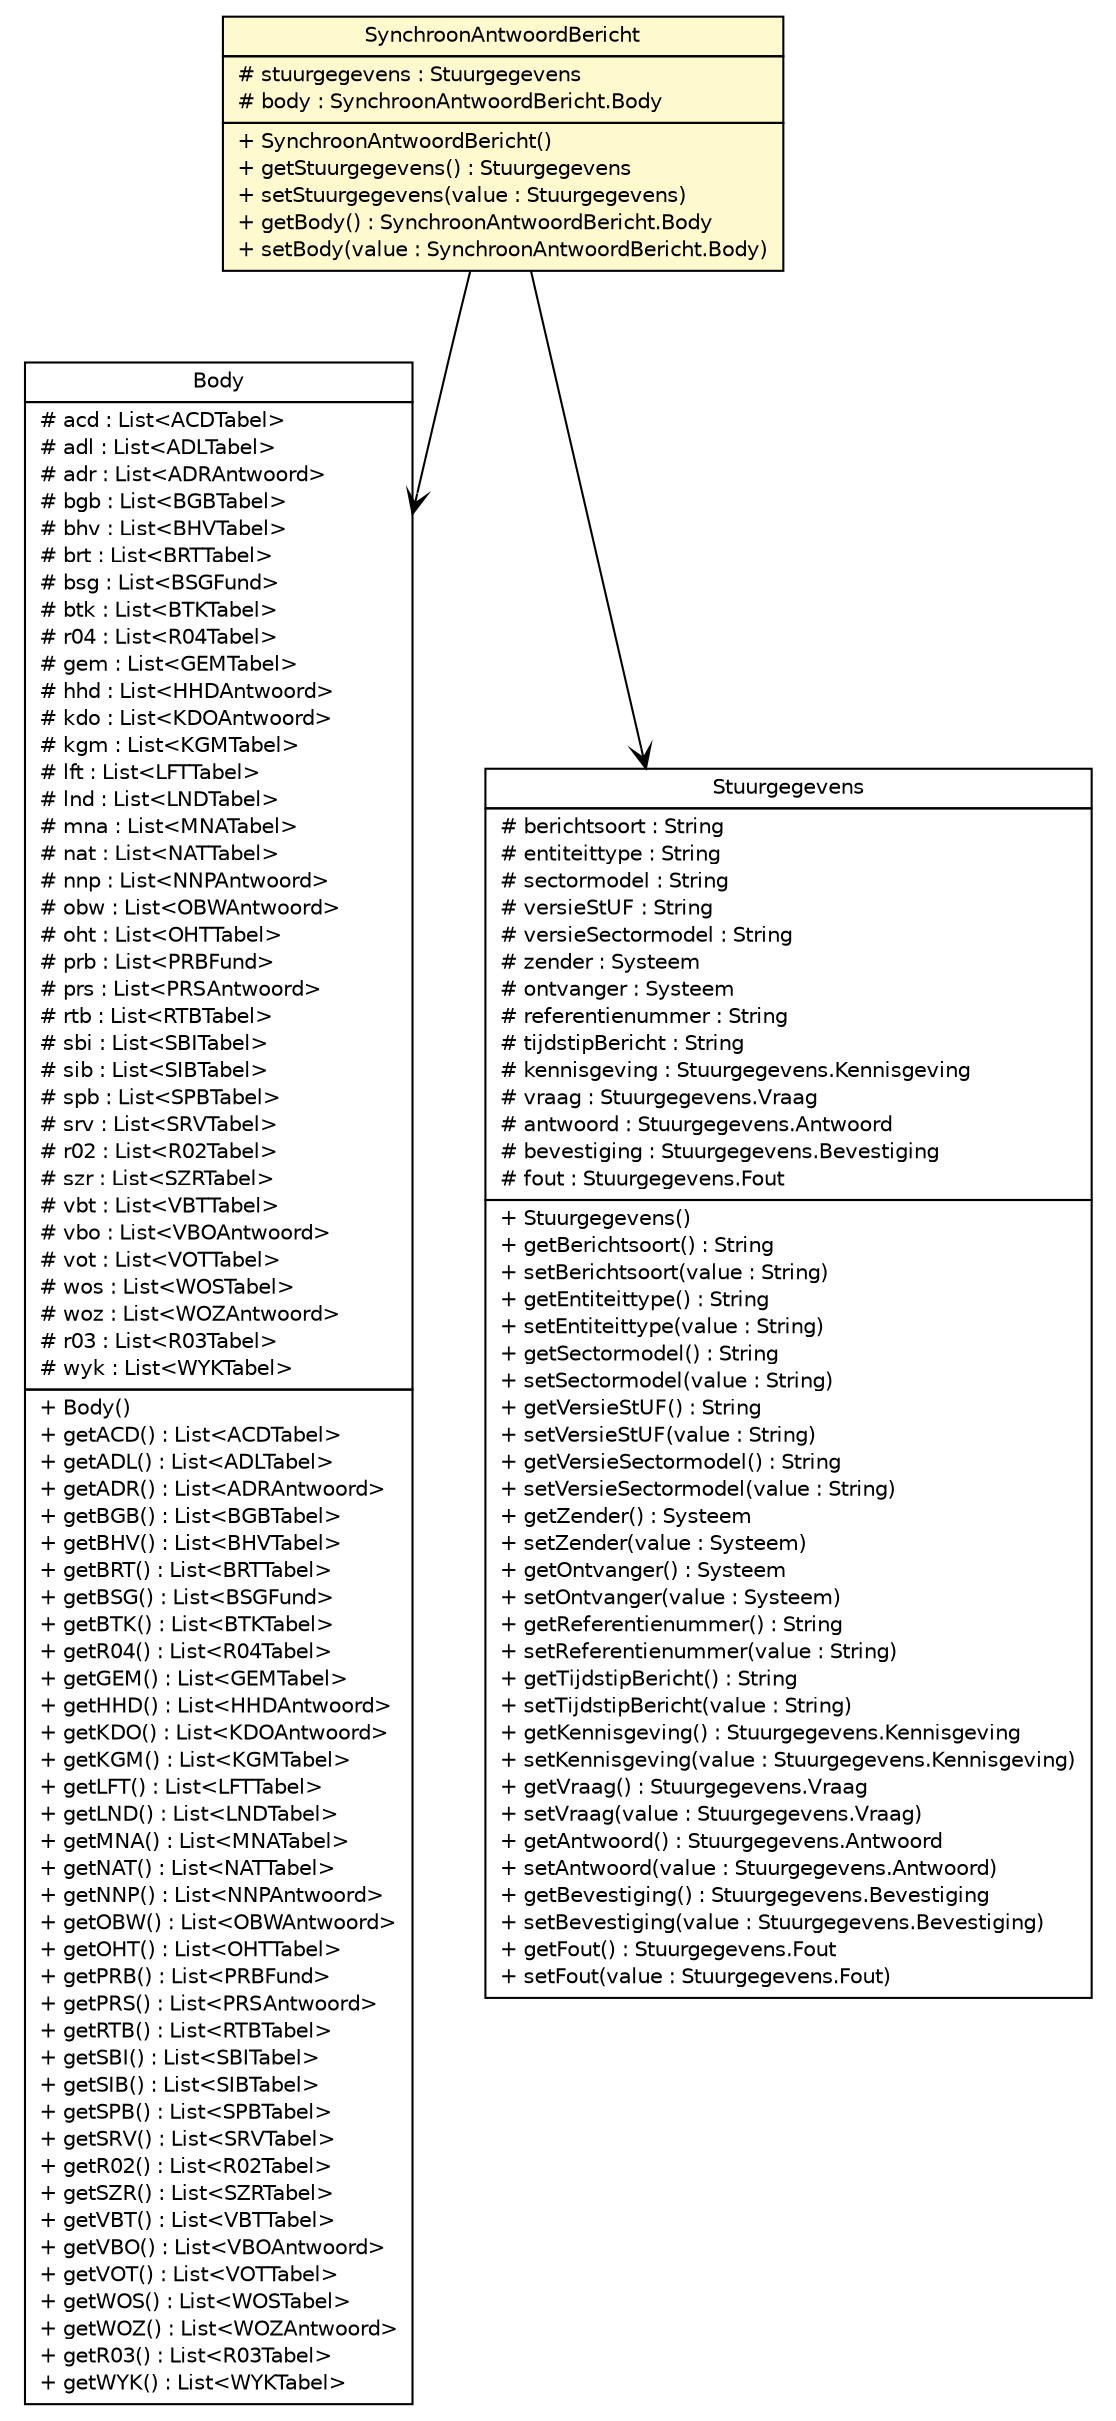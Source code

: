 #!/usr/local/bin/dot
#
# Class diagram 
# Generated by UMLGraph version R5_6-24-gf6e263 (http://www.umlgraph.org/)
#

digraph G {
	edge [fontname="Helvetica",fontsize=10,labelfontname="Helvetica",labelfontsize=10];
	node [fontname="Helvetica",fontsize=10,shape=plaintext];
	nodesep=0.25;
	ranksep=0.5;
	// nl.egem.stuf.sector.bg._0204.SynchroonAntwoordBericht
	c202618 [label=<<table title="nl.egem.stuf.sector.bg._0204.SynchroonAntwoordBericht" border="0" cellborder="1" cellspacing="0" cellpadding="2" port="p" bgcolor="lemonChiffon" href="./SynchroonAntwoordBericht.html">
		<tr><td><table border="0" cellspacing="0" cellpadding="1">
<tr><td align="center" balign="center"> SynchroonAntwoordBericht </td></tr>
		</table></td></tr>
		<tr><td><table border="0" cellspacing="0" cellpadding="1">
<tr><td align="left" balign="left"> # stuurgegevens : Stuurgegevens </td></tr>
<tr><td align="left" balign="left"> # body : SynchroonAntwoordBericht.Body </td></tr>
		</table></td></tr>
		<tr><td><table border="0" cellspacing="0" cellpadding="1">
<tr><td align="left" balign="left"> + SynchroonAntwoordBericht() </td></tr>
<tr><td align="left" balign="left"> + getStuurgegevens() : Stuurgegevens </td></tr>
<tr><td align="left" balign="left"> + setStuurgegevens(value : Stuurgegevens) </td></tr>
<tr><td align="left" balign="left"> + getBody() : SynchroonAntwoordBericht.Body </td></tr>
<tr><td align="left" balign="left"> + setBody(value : SynchroonAntwoordBericht.Body) </td></tr>
		</table></td></tr>
		</table>>, URL="./SynchroonAntwoordBericht.html", fontname="Helvetica", fontcolor="black", fontsize=10.0];
	// nl.egem.stuf.sector.bg._0204.SynchroonAntwoordBericht.Body
	c202619 [label=<<table title="nl.egem.stuf.sector.bg._0204.SynchroonAntwoordBericht.Body" border="0" cellborder="1" cellspacing="0" cellpadding="2" port="p" href="./SynchroonAntwoordBericht.Body.html">
		<tr><td><table border="0" cellspacing="0" cellpadding="1">
<tr><td align="center" balign="center"> Body </td></tr>
		</table></td></tr>
		<tr><td><table border="0" cellspacing="0" cellpadding="1">
<tr><td align="left" balign="left"> # acd : List&lt;ACDTabel&gt; </td></tr>
<tr><td align="left" balign="left"> # adl : List&lt;ADLTabel&gt; </td></tr>
<tr><td align="left" balign="left"> # adr : List&lt;ADRAntwoord&gt; </td></tr>
<tr><td align="left" balign="left"> # bgb : List&lt;BGBTabel&gt; </td></tr>
<tr><td align="left" balign="left"> # bhv : List&lt;BHVTabel&gt; </td></tr>
<tr><td align="left" balign="left"> # brt : List&lt;BRTTabel&gt; </td></tr>
<tr><td align="left" balign="left"> # bsg : List&lt;BSGFund&gt; </td></tr>
<tr><td align="left" balign="left"> # btk : List&lt;BTKTabel&gt; </td></tr>
<tr><td align="left" balign="left"> # r04 : List&lt;R04Tabel&gt; </td></tr>
<tr><td align="left" balign="left"> # gem : List&lt;GEMTabel&gt; </td></tr>
<tr><td align="left" balign="left"> # hhd : List&lt;HHDAntwoord&gt; </td></tr>
<tr><td align="left" balign="left"> # kdo : List&lt;KDOAntwoord&gt; </td></tr>
<tr><td align="left" balign="left"> # kgm : List&lt;KGMTabel&gt; </td></tr>
<tr><td align="left" balign="left"> # lft : List&lt;LFTTabel&gt; </td></tr>
<tr><td align="left" balign="left"> # lnd : List&lt;LNDTabel&gt; </td></tr>
<tr><td align="left" balign="left"> # mna : List&lt;MNATabel&gt; </td></tr>
<tr><td align="left" balign="left"> # nat : List&lt;NATTabel&gt; </td></tr>
<tr><td align="left" balign="left"> # nnp : List&lt;NNPAntwoord&gt; </td></tr>
<tr><td align="left" balign="left"> # obw : List&lt;OBWAntwoord&gt; </td></tr>
<tr><td align="left" balign="left"> # oht : List&lt;OHTTabel&gt; </td></tr>
<tr><td align="left" balign="left"> # prb : List&lt;PRBFund&gt; </td></tr>
<tr><td align="left" balign="left"> # prs : List&lt;PRSAntwoord&gt; </td></tr>
<tr><td align="left" balign="left"> # rtb : List&lt;RTBTabel&gt; </td></tr>
<tr><td align="left" balign="left"> # sbi : List&lt;SBITabel&gt; </td></tr>
<tr><td align="left" balign="left"> # sib : List&lt;SIBTabel&gt; </td></tr>
<tr><td align="left" balign="left"> # spb : List&lt;SPBTabel&gt; </td></tr>
<tr><td align="left" balign="left"> # srv : List&lt;SRVTabel&gt; </td></tr>
<tr><td align="left" balign="left"> # r02 : List&lt;R02Tabel&gt; </td></tr>
<tr><td align="left" balign="left"> # szr : List&lt;SZRTabel&gt; </td></tr>
<tr><td align="left" balign="left"> # vbt : List&lt;VBTTabel&gt; </td></tr>
<tr><td align="left" balign="left"> # vbo : List&lt;VBOAntwoord&gt; </td></tr>
<tr><td align="left" balign="left"> # vot : List&lt;VOTTabel&gt; </td></tr>
<tr><td align="left" balign="left"> # wos : List&lt;WOSTabel&gt; </td></tr>
<tr><td align="left" balign="left"> # woz : List&lt;WOZAntwoord&gt; </td></tr>
<tr><td align="left" balign="left"> # r03 : List&lt;R03Tabel&gt; </td></tr>
<tr><td align="left" balign="left"> # wyk : List&lt;WYKTabel&gt; </td></tr>
		</table></td></tr>
		<tr><td><table border="0" cellspacing="0" cellpadding="1">
<tr><td align="left" balign="left"> + Body() </td></tr>
<tr><td align="left" balign="left"> + getACD() : List&lt;ACDTabel&gt; </td></tr>
<tr><td align="left" balign="left"> + getADL() : List&lt;ADLTabel&gt; </td></tr>
<tr><td align="left" balign="left"> + getADR() : List&lt;ADRAntwoord&gt; </td></tr>
<tr><td align="left" balign="left"> + getBGB() : List&lt;BGBTabel&gt; </td></tr>
<tr><td align="left" balign="left"> + getBHV() : List&lt;BHVTabel&gt; </td></tr>
<tr><td align="left" balign="left"> + getBRT() : List&lt;BRTTabel&gt; </td></tr>
<tr><td align="left" balign="left"> + getBSG() : List&lt;BSGFund&gt; </td></tr>
<tr><td align="left" balign="left"> + getBTK() : List&lt;BTKTabel&gt; </td></tr>
<tr><td align="left" balign="left"> + getR04() : List&lt;R04Tabel&gt; </td></tr>
<tr><td align="left" balign="left"> + getGEM() : List&lt;GEMTabel&gt; </td></tr>
<tr><td align="left" balign="left"> + getHHD() : List&lt;HHDAntwoord&gt; </td></tr>
<tr><td align="left" balign="left"> + getKDO() : List&lt;KDOAntwoord&gt; </td></tr>
<tr><td align="left" balign="left"> + getKGM() : List&lt;KGMTabel&gt; </td></tr>
<tr><td align="left" balign="left"> + getLFT() : List&lt;LFTTabel&gt; </td></tr>
<tr><td align="left" balign="left"> + getLND() : List&lt;LNDTabel&gt; </td></tr>
<tr><td align="left" balign="left"> + getMNA() : List&lt;MNATabel&gt; </td></tr>
<tr><td align="left" balign="left"> + getNAT() : List&lt;NATTabel&gt; </td></tr>
<tr><td align="left" balign="left"> + getNNP() : List&lt;NNPAntwoord&gt; </td></tr>
<tr><td align="left" balign="left"> + getOBW() : List&lt;OBWAntwoord&gt; </td></tr>
<tr><td align="left" balign="left"> + getOHT() : List&lt;OHTTabel&gt; </td></tr>
<tr><td align="left" balign="left"> + getPRB() : List&lt;PRBFund&gt; </td></tr>
<tr><td align="left" balign="left"> + getPRS() : List&lt;PRSAntwoord&gt; </td></tr>
<tr><td align="left" balign="left"> + getRTB() : List&lt;RTBTabel&gt; </td></tr>
<tr><td align="left" balign="left"> + getSBI() : List&lt;SBITabel&gt; </td></tr>
<tr><td align="left" balign="left"> + getSIB() : List&lt;SIBTabel&gt; </td></tr>
<tr><td align="left" balign="left"> + getSPB() : List&lt;SPBTabel&gt; </td></tr>
<tr><td align="left" balign="left"> + getSRV() : List&lt;SRVTabel&gt; </td></tr>
<tr><td align="left" balign="left"> + getR02() : List&lt;R02Tabel&gt; </td></tr>
<tr><td align="left" balign="left"> + getSZR() : List&lt;SZRTabel&gt; </td></tr>
<tr><td align="left" balign="left"> + getVBT() : List&lt;VBTTabel&gt; </td></tr>
<tr><td align="left" balign="left"> + getVBO() : List&lt;VBOAntwoord&gt; </td></tr>
<tr><td align="left" balign="left"> + getVOT() : List&lt;VOTTabel&gt; </td></tr>
<tr><td align="left" balign="left"> + getWOS() : List&lt;WOSTabel&gt; </td></tr>
<tr><td align="left" balign="left"> + getWOZ() : List&lt;WOZAntwoord&gt; </td></tr>
<tr><td align="left" balign="left"> + getR03() : List&lt;R03Tabel&gt; </td></tr>
<tr><td align="left" balign="left"> + getWYK() : List&lt;WYKTabel&gt; </td></tr>
		</table></td></tr>
		</table>>, URL="./SynchroonAntwoordBericht.Body.html", fontname="Helvetica", fontcolor="black", fontsize=10.0];
	// nl.egem.stuf.stuf0204.Stuurgegevens
	c202897 [label=<<table title="nl.egem.stuf.stuf0204.Stuurgegevens" border="0" cellborder="1" cellspacing="0" cellpadding="2" port="p" href="../../../stuf0204/Stuurgegevens.html">
		<tr><td><table border="0" cellspacing="0" cellpadding="1">
<tr><td align="center" balign="center"> Stuurgegevens </td></tr>
		</table></td></tr>
		<tr><td><table border="0" cellspacing="0" cellpadding="1">
<tr><td align="left" balign="left"> # berichtsoort : String </td></tr>
<tr><td align="left" balign="left"> # entiteittype : String </td></tr>
<tr><td align="left" balign="left"> # sectormodel : String </td></tr>
<tr><td align="left" balign="left"> # versieStUF : String </td></tr>
<tr><td align="left" balign="left"> # versieSectormodel : String </td></tr>
<tr><td align="left" balign="left"> # zender : Systeem </td></tr>
<tr><td align="left" balign="left"> # ontvanger : Systeem </td></tr>
<tr><td align="left" balign="left"> # referentienummer : String </td></tr>
<tr><td align="left" balign="left"> # tijdstipBericht : String </td></tr>
<tr><td align="left" balign="left"> # kennisgeving : Stuurgegevens.Kennisgeving </td></tr>
<tr><td align="left" balign="left"> # vraag : Stuurgegevens.Vraag </td></tr>
<tr><td align="left" balign="left"> # antwoord : Stuurgegevens.Antwoord </td></tr>
<tr><td align="left" balign="left"> # bevestiging : Stuurgegevens.Bevestiging </td></tr>
<tr><td align="left" balign="left"> # fout : Stuurgegevens.Fout </td></tr>
		</table></td></tr>
		<tr><td><table border="0" cellspacing="0" cellpadding="1">
<tr><td align="left" balign="left"> + Stuurgegevens() </td></tr>
<tr><td align="left" balign="left"> + getBerichtsoort() : String </td></tr>
<tr><td align="left" balign="left"> + setBerichtsoort(value : String) </td></tr>
<tr><td align="left" balign="left"> + getEntiteittype() : String </td></tr>
<tr><td align="left" balign="left"> + setEntiteittype(value : String) </td></tr>
<tr><td align="left" balign="left"> + getSectormodel() : String </td></tr>
<tr><td align="left" balign="left"> + setSectormodel(value : String) </td></tr>
<tr><td align="left" balign="left"> + getVersieStUF() : String </td></tr>
<tr><td align="left" balign="left"> + setVersieStUF(value : String) </td></tr>
<tr><td align="left" balign="left"> + getVersieSectormodel() : String </td></tr>
<tr><td align="left" balign="left"> + setVersieSectormodel(value : String) </td></tr>
<tr><td align="left" balign="left"> + getZender() : Systeem </td></tr>
<tr><td align="left" balign="left"> + setZender(value : Systeem) </td></tr>
<tr><td align="left" balign="left"> + getOntvanger() : Systeem </td></tr>
<tr><td align="left" balign="left"> + setOntvanger(value : Systeem) </td></tr>
<tr><td align="left" balign="left"> + getReferentienummer() : String </td></tr>
<tr><td align="left" balign="left"> + setReferentienummer(value : String) </td></tr>
<tr><td align="left" balign="left"> + getTijdstipBericht() : String </td></tr>
<tr><td align="left" balign="left"> + setTijdstipBericht(value : String) </td></tr>
<tr><td align="left" balign="left"> + getKennisgeving() : Stuurgegevens.Kennisgeving </td></tr>
<tr><td align="left" balign="left"> + setKennisgeving(value : Stuurgegevens.Kennisgeving) </td></tr>
<tr><td align="left" balign="left"> + getVraag() : Stuurgegevens.Vraag </td></tr>
<tr><td align="left" balign="left"> + setVraag(value : Stuurgegevens.Vraag) </td></tr>
<tr><td align="left" balign="left"> + getAntwoord() : Stuurgegevens.Antwoord </td></tr>
<tr><td align="left" balign="left"> + setAntwoord(value : Stuurgegevens.Antwoord) </td></tr>
<tr><td align="left" balign="left"> + getBevestiging() : Stuurgegevens.Bevestiging </td></tr>
<tr><td align="left" balign="left"> + setBevestiging(value : Stuurgegevens.Bevestiging) </td></tr>
<tr><td align="left" balign="left"> + getFout() : Stuurgegevens.Fout </td></tr>
<tr><td align="left" balign="left"> + setFout(value : Stuurgegevens.Fout) </td></tr>
		</table></td></tr>
		</table>>, URL="../../../stuf0204/Stuurgegevens.html", fontname="Helvetica", fontcolor="black", fontsize=10.0];
	// nl.egem.stuf.sector.bg._0204.SynchroonAntwoordBericht NAVASSOC nl.egem.stuf.stuf0204.Stuurgegevens
	c202618:p -> c202897:p [taillabel="", label="", headlabel="", fontname="Helvetica", fontcolor="black", fontsize=10.0, color="black", arrowhead=open];
	// nl.egem.stuf.sector.bg._0204.SynchroonAntwoordBericht NAVASSOC nl.egem.stuf.sector.bg._0204.SynchroonAntwoordBericht.Body
	c202618:p -> c202619:p [taillabel="", label="", headlabel="", fontname="Helvetica", fontcolor="black", fontsize=10.0, color="black", arrowhead=open];
}

